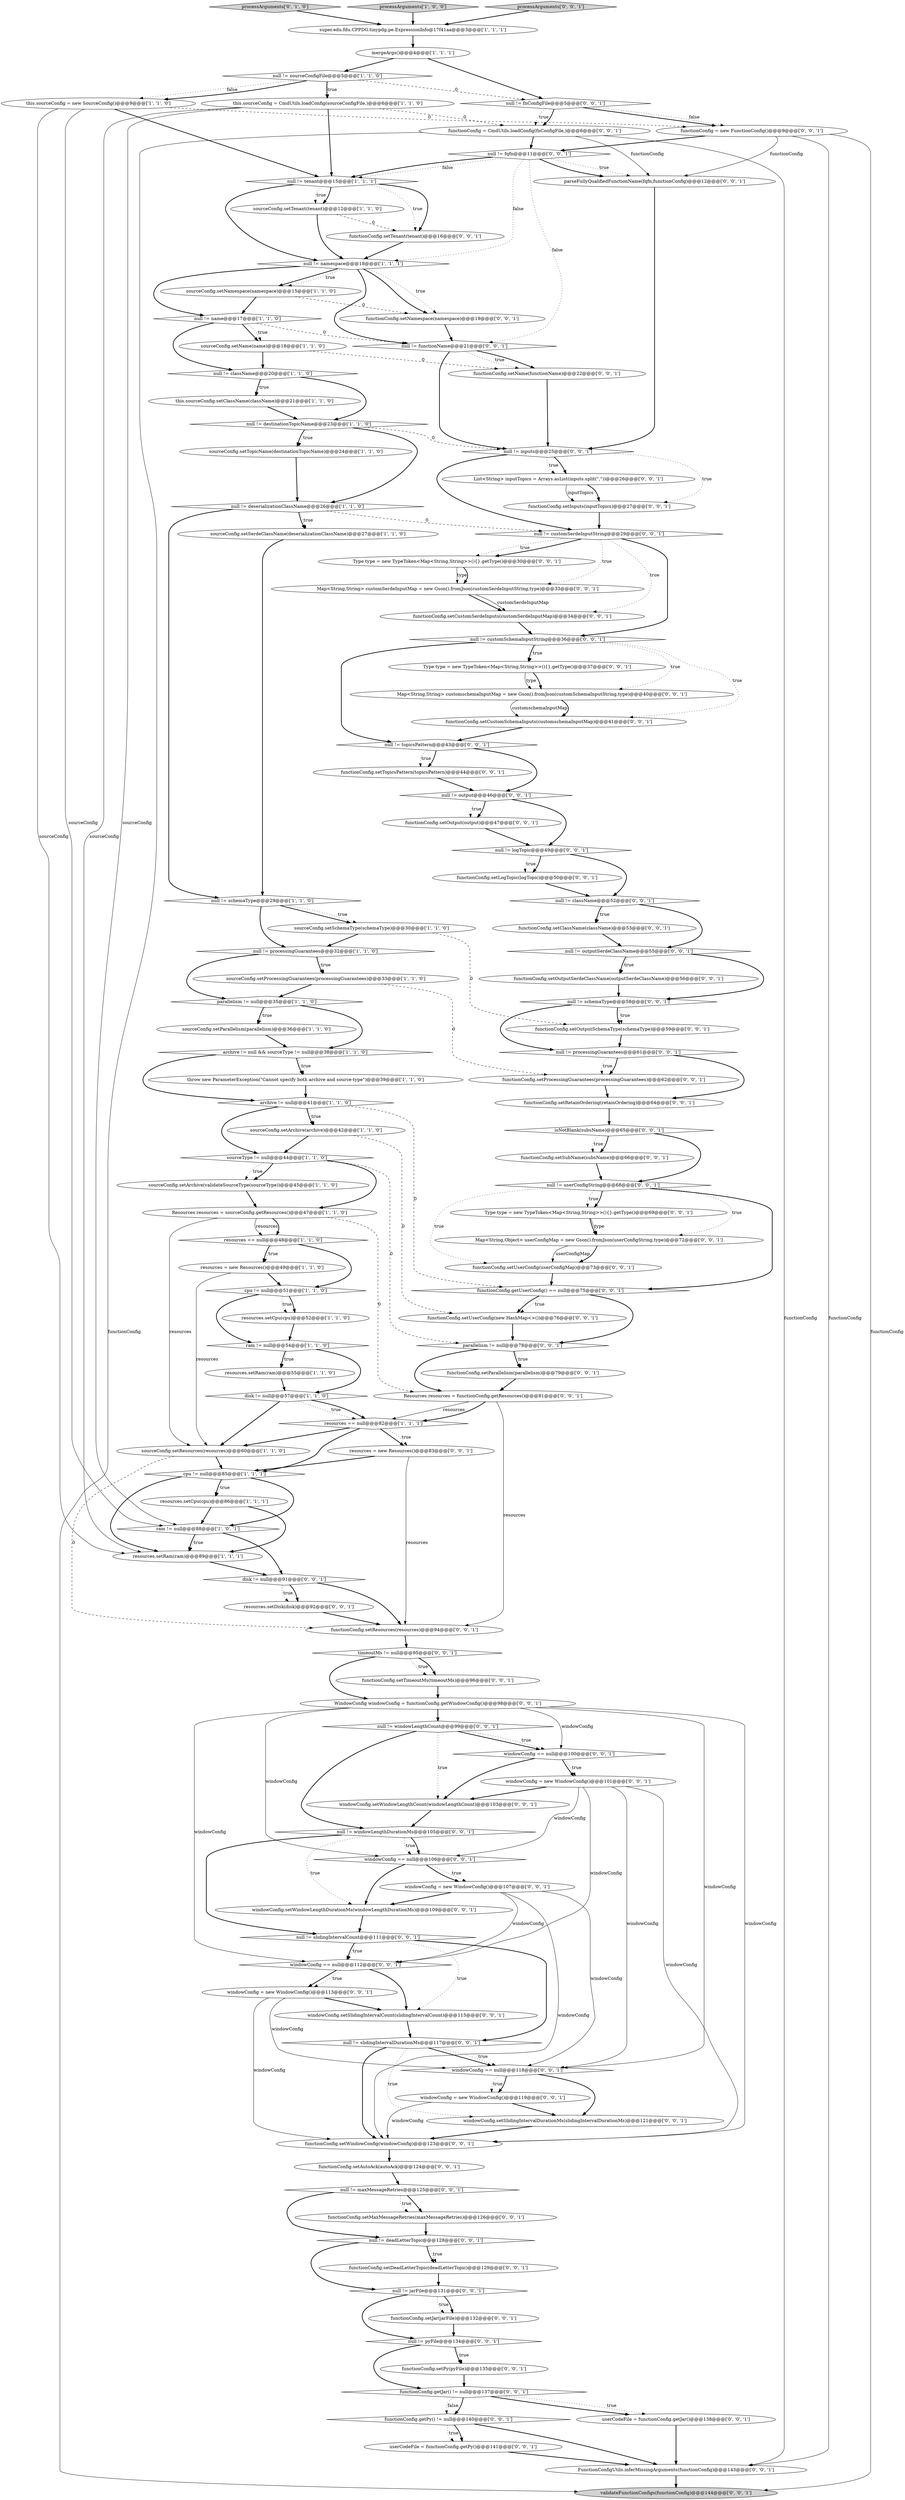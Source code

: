digraph {
64 [style = filled, label = "windowConfig == null@@@112@@@['0', '0', '1']", fillcolor = white, shape = diamond image = "AAA0AAABBB3BBB"];
3 [style = filled, label = "sourceConfig.setName(name)@@@18@@@['1', '1', '0']", fillcolor = white, shape = ellipse image = "AAA0AAABBB1BBB"];
120 [style = filled, label = "functionConfig.setTenant(tenant)@@@16@@@['0', '0', '1']", fillcolor = white, shape = ellipse image = "AAA0AAABBB3BBB"];
15 [style = filled, label = "resources == null@@@82@@@['1', '1', '1']", fillcolor = white, shape = diamond image = "AAA0AAABBB1BBB"];
61 [style = filled, label = "functionConfig = CmdUtils.loadConfig(fnConfigFile,)@@@6@@@['0', '0', '1']", fillcolor = white, shape = ellipse image = "AAA0AAABBB3BBB"];
96 [style = filled, label = "null != functionName@@@21@@@['0', '0', '1']", fillcolor = white, shape = diamond image = "AAA0AAABBB3BBB"];
44 [style = filled, label = "processArguments['0', '1', '0']", fillcolor = lightgray, shape = diamond image = "AAA0AAABBB2BBB"];
41 [style = filled, label = "resources = new Resources()@@@49@@@['1', '1', '0']", fillcolor = white, shape = ellipse image = "AAA0AAABBB1BBB"];
85 [style = filled, label = "functionConfig.setOutput(output)@@@47@@@['0', '0', '1']", fillcolor = white, shape = ellipse image = "AAA0AAABBB3BBB"];
21 [style = filled, label = "sourceConfig.setProcessingGuarantees(processingGuarantees)@@@33@@@['1', '1', '0']", fillcolor = white, shape = ellipse image = "AAA0AAABBB1BBB"];
97 [style = filled, label = "functionConfig.setPy(pyFile)@@@135@@@['0', '0', '1']", fillcolor = white, shape = ellipse image = "AAA0AAABBB3BBB"];
25 [style = filled, label = "sourceConfig.setSerdeClassName(deserializationClassName)@@@27@@@['1', '1', '0']", fillcolor = white, shape = ellipse image = "AAA0AAABBB1BBB"];
74 [style = filled, label = "functionConfig.setWindowConfig(windowConfig)@@@123@@@['0', '0', '1']", fillcolor = white, shape = ellipse image = "AAA0AAABBB3BBB"];
68 [style = filled, label = "parallelism != null@@@78@@@['0', '0', '1']", fillcolor = white, shape = diamond image = "AAA0AAABBB3BBB"];
89 [style = filled, label = "null != jarFile@@@131@@@['0', '0', '1']", fillcolor = white, shape = diamond image = "AAA0AAABBB3BBB"];
17 [style = filled, label = "disk != null@@@57@@@['1', '1', '0']", fillcolor = white, shape = diamond image = "AAA0AAABBB1BBB"];
67 [style = filled, label = "Type type = new TypeToken<Map<String,String>>(){}.getType()@@@30@@@['0', '0', '1']", fillcolor = white, shape = ellipse image = "AAA0AAABBB3BBB"];
50 [style = filled, label = "Map<String,String> customSerdeInputMap = new Gson().fromJson(customSerdeInputString,type)@@@33@@@['0', '0', '1']", fillcolor = white, shape = ellipse image = "AAA0AAABBB3BBB"];
18 [style = filled, label = "ram != null@@@88@@@['1', '0', '1']", fillcolor = white, shape = diamond image = "AAA0AAABBB1BBB"];
81 [style = filled, label = "functionConfig.setMaxMessageRetries(maxMessageRetries)@@@126@@@['0', '0', '1']", fillcolor = white, shape = ellipse image = "AAA0AAABBB3BBB"];
128 [style = filled, label = "windowConfig == null@@@106@@@['0', '0', '1']", fillcolor = white, shape = diamond image = "AAA0AAABBB3BBB"];
82 [style = filled, label = "functionConfig.getJar() != null@@@137@@@['0', '0', '1']", fillcolor = white, shape = diamond image = "AAA0AAABBB3BBB"];
113 [style = filled, label = "Resources resources = functionConfig.getResources()@@@81@@@['0', '0', '1']", fillcolor = white, shape = ellipse image = "AAA0AAABBB3BBB"];
55 [style = filled, label = "windowConfig = new WindowConfig()@@@113@@@['0', '0', '1']", fillcolor = white, shape = ellipse image = "AAA0AAABBB3BBB"];
48 [style = filled, label = "validateFunctionConfigs(functionConfig)@@@144@@@['0', '0', '1']", fillcolor = lightgray, shape = ellipse image = "AAA0AAABBB3BBB"];
34 [style = filled, label = "sourceConfig.setParallelism(parallelism)@@@36@@@['1', '1', '0']", fillcolor = white, shape = ellipse image = "AAA0AAABBB1BBB"];
126 [style = filled, label = "null != pyFile@@@134@@@['0', '0', '1']", fillcolor = white, shape = diamond image = "AAA0AAABBB3BBB"];
23 [style = filled, label = "resources.setRam(ram)@@@55@@@['1', '1', '0']", fillcolor = white, shape = ellipse image = "AAA0AAABBB1BBB"];
87 [style = filled, label = "functionConfig.setOutputSerdeClassName(outputSerdeClassName)@@@56@@@['0', '0', '1']", fillcolor = white, shape = ellipse image = "AAA0AAABBB3BBB"];
95 [style = filled, label = "disk != null@@@91@@@['0', '0', '1']", fillcolor = white, shape = diamond image = "AAA0AAABBB3BBB"];
53 [style = filled, label = "null != slidingIntervalCount@@@111@@@['0', '0', '1']", fillcolor = white, shape = diamond image = "AAA0AAABBB3BBB"];
39 [style = filled, label = "this.sourceConfig = CmdUtils.loadConfig(sourceConfigFile,)@@@6@@@['1', '1', '0']", fillcolor = white, shape = ellipse image = "AAA0AAABBB1BBB"];
5 [style = filled, label = "this.sourceConfig = new SourceConfig()@@@9@@@['1', '1', '0']", fillcolor = white, shape = ellipse image = "AAA0AAABBB1BBB"];
92 [style = filled, label = "null != windowLengthCount@@@99@@@['0', '0', '1']", fillcolor = white, shape = diamond image = "AAA0AAABBB3BBB"];
99 [style = filled, label = "null != logTopic@@@49@@@['0', '0', '1']", fillcolor = white, shape = diamond image = "AAA0AAABBB3BBB"];
105 [style = filled, label = "windowConfig.setWindowLengthDurationMs(windowLengthDurationMs)@@@109@@@['0', '0', '1']", fillcolor = white, shape = ellipse image = "AAA0AAABBB3BBB"];
116 [style = filled, label = "Type type = new TypeToken<Map<String,String>>(){}.getType()@@@69@@@['0', '0', '1']", fillcolor = white, shape = ellipse image = "AAA0AAABBB3BBB"];
43 [style = filled, label = "archive != null && sourceType != null@@@38@@@['1', '1', '0']", fillcolor = white, shape = diamond image = "AAA0AAABBB1BBB"];
28 [style = filled, label = "resources.setCpu(cpu)@@@52@@@['1', '1', '0']", fillcolor = white, shape = ellipse image = "AAA0AAABBB1BBB"];
91 [style = filled, label = "functionConfig.setClassName(className)@@@53@@@['0', '0', '1']", fillcolor = white, shape = ellipse image = "AAA0AAABBB3BBB"];
14 [style = filled, label = "Resources resources = sourceConfig.getResources()@@@47@@@['1', '1', '0']", fillcolor = white, shape = ellipse image = "AAA0AAABBB1BBB"];
22 [style = filled, label = "ram != null@@@54@@@['1', '1', '0']", fillcolor = white, shape = diamond image = "AAA0AAABBB1BBB"];
2 [style = filled, label = "cpu != null@@@51@@@['1', '1', '0']", fillcolor = white, shape = diamond image = "AAA0AAABBB1BBB"];
19 [style = filled, label = "null != destinationTopicName@@@23@@@['1', '1', '0']", fillcolor = white, shape = diamond image = "AAA0AAABBB1BBB"];
33 [style = filled, label = "parallelism != null@@@35@@@['1', '1', '0']", fillcolor = white, shape = diamond image = "AAA0AAABBB1BBB"];
112 [style = filled, label = "null != outputSerdeClassName@@@55@@@['0', '0', '1']", fillcolor = white, shape = diamond image = "AAA0AAABBB3BBB"];
54 [style = filled, label = "functionConfig.setInputs(inputTopics)@@@27@@@['0', '0', '1']", fillcolor = white, shape = ellipse image = "AAA0AAABBB3BBB"];
84 [style = filled, label = "null != fnConfigFile@@@5@@@['0', '0', '1']", fillcolor = white, shape = diamond image = "AAA0AAABBB3BBB"];
115 [style = filled, label = "null != output@@@46@@@['0', '0', '1']", fillcolor = white, shape = diamond image = "AAA0AAABBB3BBB"];
35 [style = filled, label = "super.edu.fdu.CPPDG.tinypdg.pe.ExpressionInfo@17f41aa@@@3@@@['1', '1', '1']", fillcolor = white, shape = ellipse image = "AAA0AAABBB1BBB"];
63 [style = filled, label = "functionConfig.setCustomSerdeInputs(customSerdeInputMap)@@@34@@@['0', '0', '1']", fillcolor = white, shape = ellipse image = "AAA0AAABBB3BBB"];
80 [style = filled, label = "null != windowLengthDurationMs@@@105@@@['0', '0', '1']", fillcolor = white, shape = diamond image = "AAA0AAABBB3BBB"];
10 [style = filled, label = "sourceConfig.setResources(resources)@@@60@@@['1', '1', '0']", fillcolor = white, shape = ellipse image = "AAA0AAABBB1BBB"];
11 [style = filled, label = "null != tenant@@@15@@@['1', '1', '1']", fillcolor = white, shape = diamond image = "AAA0AAABBB1BBB"];
124 [style = filled, label = "null != inputs@@@25@@@['0', '0', '1']", fillcolor = white, shape = diamond image = "AAA0AAABBB3BBB"];
8 [style = filled, label = "sourceConfig.setTenant(tenant)@@@12@@@['1', '1', '0']", fillcolor = white, shape = ellipse image = "AAA0AAABBB1BBB"];
27 [style = filled, label = "processArguments['1', '0', '0']", fillcolor = lightgray, shape = diamond image = "AAA0AAABBB1BBB"];
129 [style = filled, label = "resources = new Resources()@@@83@@@['0', '0', '1']", fillcolor = white, shape = ellipse image = "AAA0AAABBB3BBB"];
122 [style = filled, label = "null != processingGuarantees@@@61@@@['0', '0', '1']", fillcolor = white, shape = diamond image = "AAA0AAABBB3BBB"];
90 [style = filled, label = "parseFullyQualifiedFunctionName(fqfn,functionConfig)@@@12@@@['0', '0', '1']", fillcolor = white, shape = ellipse image = "AAA0AAABBB3BBB"];
66 [style = filled, label = "Map<String,String> customschemaInputMap = new Gson().fromJson(customSchemaInputString,type)@@@40@@@['0', '0', '1']", fillcolor = white, shape = ellipse image = "AAA0AAABBB3BBB"];
32 [style = filled, label = "resources.setCpu(cpu)@@@86@@@['1', '1', '1']", fillcolor = white, shape = ellipse image = "AAA0AAABBB1BBB"];
123 [style = filled, label = "functionConfig.setUserConfig(userConfigMap)@@@73@@@['0', '0', '1']", fillcolor = white, shape = ellipse image = "AAA0AAABBB3BBB"];
104 [style = filled, label = "windowConfig == null@@@100@@@['0', '0', '1']", fillcolor = white, shape = diamond image = "AAA0AAABBB3BBB"];
6 [style = filled, label = "mergeArgs()@@@4@@@['1', '1', '1']", fillcolor = white, shape = ellipse image = "AAA0AAABBB1BBB"];
103 [style = filled, label = "null != className@@@52@@@['0', '0', '1']", fillcolor = white, shape = diamond image = "AAA0AAABBB3BBB"];
42 [style = filled, label = "null != namespace@@@18@@@['1', '1', '1']", fillcolor = white, shape = diamond image = "AAA0AAABBB1BBB"];
75 [style = filled, label = "functionConfig.setNamespace(namespace)@@@19@@@['0', '0', '1']", fillcolor = white, shape = ellipse image = "AAA0AAABBB3BBB"];
47 [style = filled, label = "functionConfig.setDeadLetterTopic(deadLetterTopic)@@@129@@@['0', '0', '1']", fillcolor = white, shape = ellipse image = "AAA0AAABBB3BBB"];
20 [style = filled, label = "null != processingGuarantees@@@32@@@['1', '1', '0']", fillcolor = white, shape = diamond image = "AAA0AAABBB1BBB"];
73 [style = filled, label = "null != schemaType@@@58@@@['0', '0', '1']", fillcolor = white, shape = diamond image = "AAA0AAABBB3BBB"];
119 [style = filled, label = "null != topicsPattern@@@43@@@['0', '0', '1']", fillcolor = white, shape = diamond image = "AAA0AAABBB3BBB"];
118 [style = filled, label = "Type type = new TypeToken<Map<String,String>>(){}.getType()@@@37@@@['0', '0', '1']", fillcolor = white, shape = ellipse image = "AAA0AAABBB3BBB"];
9 [style = filled, label = "sourceConfig.setArchive(archive)@@@42@@@['1', '1', '0']", fillcolor = white, shape = ellipse image = "AAA0AAABBB1BBB"];
31 [style = filled, label = "sourceConfig.setArchive(validateSourceType(sourceType))@@@45@@@['1', '1', '0']", fillcolor = white, shape = ellipse image = "AAA0AAABBB1BBB"];
46 [style = filled, label = "functionConfig.getPy() != null@@@140@@@['0', '0', '1']", fillcolor = white, shape = diamond image = "AAA0AAABBB3BBB"];
121 [style = filled, label = "userCodeFile = functionConfig.getPy()@@@141@@@['0', '0', '1']", fillcolor = white, shape = ellipse image = "AAA0AAABBB3BBB"];
57 [style = filled, label = "functionConfig.setLogTopic(logTopic)@@@50@@@['0', '0', '1']", fillcolor = white, shape = ellipse image = "AAA0AAABBB3BBB"];
110 [style = filled, label = "windowConfig = new WindowConfig()@@@119@@@['0', '0', '1']", fillcolor = white, shape = ellipse image = "AAA0AAABBB3BBB"];
117 [style = filled, label = "functionConfig.setTopicsPattern(topicsPattern)@@@44@@@['0', '0', '1']", fillcolor = white, shape = ellipse image = "AAA0AAABBB3BBB"];
100 [style = filled, label = "functionConfig.setParallelism(parallelism)@@@79@@@['0', '0', '1']", fillcolor = white, shape = ellipse image = "AAA0AAABBB3BBB"];
106 [style = filled, label = "functionConfig.setUserConfig(new HashMap<>())@@@76@@@['0', '0', '1']", fillcolor = white, shape = ellipse image = "AAA0AAABBB3BBB"];
1 [style = filled, label = "null != schemaType@@@29@@@['1', '1', '0']", fillcolor = white, shape = diamond image = "AAA0AAABBB1BBB"];
127 [style = filled, label = "processArguments['0', '0', '1']", fillcolor = lightgray, shape = diamond image = "AAA0AAABBB3BBB"];
72 [style = filled, label = "functionConfig = new FunctionConfig()@@@9@@@['0', '0', '1']", fillcolor = white, shape = ellipse image = "AAA0AAABBB3BBB"];
65 [style = filled, label = "List<String> inputTopics = Arrays.asList(inputs.split(\",\"))@@@26@@@['0', '0', '1']", fillcolor = white, shape = ellipse image = "AAA0AAABBB3BBB"];
108 [style = filled, label = "functionConfig.setProcessingGuarantees(processingGuarantees)@@@62@@@['0', '0', '1']", fillcolor = white, shape = ellipse image = "AAA0AAABBB3BBB"];
4 [style = filled, label = "sourceConfig.setNamespace(namespace)@@@15@@@['1', '1', '0']", fillcolor = white, shape = ellipse image = "AAA0AAABBB1BBB"];
45 [style = filled, label = "functionConfig.setSubName(subsName)@@@66@@@['0', '0', '1']", fillcolor = white, shape = ellipse image = "AAA0AAABBB3BBB"];
78 [style = filled, label = "null != userConfigString@@@68@@@['0', '0', '1']", fillcolor = white, shape = diamond image = "AAA0AAABBB3BBB"];
109 [style = filled, label = "functionConfig.setRetainOrdering(retainOrdering)@@@64@@@['0', '0', '1']", fillcolor = white, shape = ellipse image = "AAA0AAABBB3BBB"];
125 [style = filled, label = "WindowConfig windowConfig = functionConfig.getWindowConfig()@@@98@@@['0', '0', '1']", fillcolor = white, shape = ellipse image = "AAA0AAABBB3BBB"];
107 [style = filled, label = "null != slidingIntervalDurationMs@@@117@@@['0', '0', '1']", fillcolor = white, shape = diamond image = "AAA0AAABBB3BBB"];
101 [style = filled, label = "null != customSchemaInputString@@@36@@@['0', '0', '1']", fillcolor = white, shape = diamond image = "AAA0AAABBB3BBB"];
49 [style = filled, label = "functionConfig.setAutoAck(autoAck)@@@124@@@['0', '0', '1']", fillcolor = white, shape = ellipse image = "AAA0AAABBB3BBB"];
71 [style = filled, label = "null != customSerdeInputString@@@29@@@['0', '0', '1']", fillcolor = white, shape = diamond image = "AAA0AAABBB3BBB"];
79 [style = filled, label = "FunctionConfigUtils.inferMissingArguments(functionConfig)@@@143@@@['0', '0', '1']", fillcolor = white, shape = ellipse image = "AAA0AAABBB3BBB"];
111 [style = filled, label = "functionConfig.setJar(jarFile)@@@132@@@['0', '0', '1']", fillcolor = white, shape = ellipse image = "AAA0AAABBB3BBB"];
98 [style = filled, label = "null != deadLetterTopic@@@128@@@['0', '0', '1']", fillcolor = white, shape = diamond image = "AAA0AAABBB3BBB"];
52 [style = filled, label = "null != maxMessageRetries@@@125@@@['0', '0', '1']", fillcolor = white, shape = diamond image = "AAA0AAABBB3BBB"];
114 [style = filled, label = "functionConfig.setName(functionName)@@@22@@@['0', '0', '1']", fillcolor = white, shape = ellipse image = "AAA0AAABBB3BBB"];
29 [style = filled, label = "null != name@@@17@@@['1', '1', '0']", fillcolor = white, shape = diamond image = "AAA0AAABBB1BBB"];
62 [style = filled, label = "Map<String,Object> userConfigMap = new Gson().fromJson(userConfigString,type)@@@72@@@['0', '0', '1']", fillcolor = white, shape = ellipse image = "AAA0AAABBB3BBB"];
36 [style = filled, label = "sourceType != null@@@44@@@['1', '1', '0']", fillcolor = white, shape = diamond image = "AAA0AAABBB1BBB"];
0 [style = filled, label = "null != deserializationClassName@@@26@@@['1', '1', '0']", fillcolor = white, shape = diamond image = "AAA0AAABBB1BBB"];
102 [style = filled, label = "resources.setDisk(disk)@@@92@@@['0', '0', '1']", fillcolor = white, shape = ellipse image = "AAA0AAABBB3BBB"];
69 [style = filled, label = "windowConfig.setSlidingIntervalCount(slidingIntervalCount)@@@115@@@['0', '0', '1']", fillcolor = white, shape = ellipse image = "AAA0AAABBB3BBB"];
70 [style = filled, label = "windowConfig.setSlidingIntervalDurationMs(slidingIntervalDurationMs)@@@121@@@['0', '0', '1']", fillcolor = white, shape = ellipse image = "AAA0AAABBB3BBB"];
12 [style = filled, label = "sourceConfig.setSchemaType(schemaType)@@@30@@@['1', '1', '0']", fillcolor = white, shape = ellipse image = "AAA0AAABBB1BBB"];
51 [style = filled, label = "null != fqfn@@@11@@@['0', '0', '1']", fillcolor = white, shape = diamond image = "AAA0AAABBB3BBB"];
76 [style = filled, label = "windowConfig.setWindowLengthCount(windowLengthCount)@@@103@@@['0', '0', '1']", fillcolor = white, shape = ellipse image = "AAA0AAABBB3BBB"];
58 [style = filled, label = "functionConfig.setOutputSchemaType(schemaType)@@@59@@@['0', '0', '1']", fillcolor = white, shape = ellipse image = "AAA0AAABBB3BBB"];
7 [style = filled, label = "sourceConfig.setTopicName(destinationTopicName)@@@24@@@['1', '1', '0']", fillcolor = white, shape = ellipse image = "AAA0AAABBB1BBB"];
77 [style = filled, label = "isNotBlank(subsName)@@@65@@@['0', '0', '1']", fillcolor = white, shape = diamond image = "AAA0AAABBB3BBB"];
24 [style = filled, label = "archive != null@@@41@@@['1', '1', '0']", fillcolor = white, shape = diamond image = "AAA0AAABBB1BBB"];
37 [style = filled, label = "resources.setRam(ram)@@@89@@@['1', '1', '1']", fillcolor = white, shape = ellipse image = "AAA0AAABBB1BBB"];
88 [style = filled, label = "timeoutMs != null@@@95@@@['0', '0', '1']", fillcolor = white, shape = diamond image = "AAA0AAABBB3BBB"];
38 [style = filled, label = "cpu != null@@@85@@@['1', '1', '1']", fillcolor = white, shape = diamond image = "AAA0AAABBB1BBB"];
94 [style = filled, label = "functionConfig.setCustomSchemaInputs(customschemaInputMap)@@@41@@@['0', '0', '1']", fillcolor = white, shape = ellipse image = "AAA0AAABBB3BBB"];
30 [style = filled, label = "null != sourceConfigFile@@@5@@@['1', '1', '0']", fillcolor = white, shape = diamond image = "AAA0AAABBB1BBB"];
86 [style = filled, label = "functionConfig.setResources(resources)@@@94@@@['0', '0', '1']", fillcolor = white, shape = ellipse image = "AAA0AAABBB3BBB"];
56 [style = filled, label = "userCodeFile = functionConfig.getJar()@@@138@@@['0', '0', '1']", fillcolor = white, shape = ellipse image = "AAA0AAABBB3BBB"];
16 [style = filled, label = "this.sourceConfig.setClassName(className)@@@21@@@['1', '1', '0']", fillcolor = white, shape = ellipse image = "AAA0AAABBB1BBB"];
60 [style = filled, label = "functionConfig.setTimeoutMs(timeoutMs)@@@96@@@['0', '0', '1']", fillcolor = white, shape = ellipse image = "AAA0AAABBB3BBB"];
83 [style = filled, label = "windowConfig = new WindowConfig()@@@101@@@['0', '0', '1']", fillcolor = white, shape = ellipse image = "AAA0AAABBB3BBB"];
130 [style = filled, label = "windowConfig == null@@@118@@@['0', '0', '1']", fillcolor = white, shape = diamond image = "AAA0AAABBB3BBB"];
59 [style = filled, label = "functionConfig.getUserConfig() == null@@@75@@@['0', '0', '1']", fillcolor = white, shape = diamond image = "AAA0AAABBB3BBB"];
93 [style = filled, label = "windowConfig = new WindowConfig()@@@107@@@['0', '0', '1']", fillcolor = white, shape = ellipse image = "AAA0AAABBB3BBB"];
40 [style = filled, label = "null != className@@@20@@@['1', '1', '0']", fillcolor = white, shape = diamond image = "AAA0AAABBB1BBB"];
26 [style = filled, label = "resources == null@@@48@@@['1', '1', '0']", fillcolor = white, shape = diamond image = "AAA0AAABBB1BBB"];
13 [style = filled, label = "throw new ParameterException(\"Cannot specify both archive and source-type\")@@@39@@@['1', '1', '0']", fillcolor = white, shape = ellipse image = "AAA0AAABBB1BBB"];
104->83 [style = bold, label=""];
98->47 [style = bold, label=""];
113->86 [style = solid, label="resources"];
93->74 [style = solid, label="windowConfig"];
46->79 [style = bold, label=""];
66->94 [style = solid, label="customschemaInputMap"];
116->62 [style = solid, label="type"];
26->2 [style = bold, label=""];
59->68 [style = bold, label=""];
11->120 [style = bold, label=""];
20->21 [style = dotted, label="true"];
71->67 [style = bold, label=""];
107->130 [style = bold, label=""];
56->79 [style = bold, label=""];
103->91 [style = dotted, label="true"];
18->37 [style = dotted, label="true"];
78->116 [style = dotted, label="true"];
74->49 [style = bold, label=""];
88->60 [style = dotted, label="true"];
32->37 [style = bold, label=""];
92->104 [style = bold, label=""];
30->39 [style = dotted, label="true"];
33->34 [style = bold, label=""];
50->63 [style = bold, label=""];
14->26 [style = solid, label="resources"];
6->84 [style = bold, label=""];
94->119 [style = bold, label=""];
29->96 [style = dashed, label="0"];
19->0 [style = bold, label=""];
119->117 [style = bold, label=""];
0->25 [style = bold, label=""];
54->71 [style = bold, label=""];
13->24 [style = bold, label=""];
109->77 [style = bold, label=""];
88->125 [style = bold, label=""];
95->102 [style = bold, label=""];
52->81 [style = bold, label=""];
97->82 [style = bold, label=""];
92->104 [style = dotted, label="true"];
96->114 [style = dotted, label="true"];
65->54 [style = bold, label=""];
25->1 [style = bold, label=""];
105->53 [style = bold, label=""];
9->36 [style = bold, label=""];
28->22 [style = bold, label=""];
15->129 [style = bold, label=""];
2->28 [style = dotted, label="true"];
123->59 [style = bold, label=""];
17->15 [style = dotted, label="true"];
52->81 [style = dotted, label="true"];
66->94 [style = bold, label=""];
0->71 [style = dashed, label="0"];
42->75 [style = bold, label=""];
40->16 [style = bold, label=""];
40->16 [style = dotted, label="true"];
7->0 [style = bold, label=""];
115->99 [style = bold, label=""];
37->95 [style = bold, label=""];
51->96 [style = dotted, label="false"];
104->83 [style = dotted, label="true"];
61->48 [style = solid, label="functionConfig"];
30->84 [style = dashed, label="0"];
126->97 [style = dotted, label="true"];
49->52 [style = bold, label=""];
71->63 [style = dotted, label="true"];
110->70 [style = bold, label=""];
92->76 [style = dotted, label="true"];
130->110 [style = dotted, label="true"];
117->115 [style = bold, label=""];
83->76 [style = bold, label=""];
19->7 [style = bold, label=""];
112->87 [style = dotted, label="true"];
68->100 [style = bold, label=""];
53->64 [style = dotted, label="true"];
10->38 [style = bold, label=""];
108->109 [style = bold, label=""];
92->80 [style = bold, label=""];
51->42 [style = dotted, label="false"];
103->112 [style = bold, label=""];
73->58 [style = bold, label=""];
3->40 [style = bold, label=""];
80->53 [style = bold, label=""];
111->126 [style = bold, label=""];
93->105 [style = bold, label=""];
35->6 [style = bold, label=""];
124->54 [style = dotted, label="true"];
119->117 [style = dotted, label="true"];
72->90 [style = solid, label="functionConfig"];
21->108 [style = dashed, label="0"];
112->87 [style = bold, label=""];
83->128 [style = solid, label="windowConfig"];
101->66 [style = dotted, label="true"];
9->106 [style = dashed, label="0"];
128->93 [style = dotted, label="true"];
8->42 [style = bold, label=""];
15->38 [style = bold, label=""];
38->18 [style = bold, label=""];
114->124 [style = bold, label=""];
55->130 [style = solid, label="windowConfig"];
1->12 [style = bold, label=""];
36->31 [style = dotted, label="true"];
72->51 [style = bold, label=""];
71->50 [style = dotted, label="true"];
122->108 [style = bold, label=""];
80->128 [style = dotted, label="true"];
110->74 [style = solid, label="windowConfig"];
103->91 [style = bold, label=""];
51->11 [style = bold, label=""];
119->115 [style = bold, label=""];
22->17 [style = bold, label=""];
80->128 [style = bold, label=""];
59->106 [style = bold, label=""];
124->65 [style = bold, label=""];
55->69 [style = bold, label=""];
2->28 [style = bold, label=""];
99->57 [style = bold, label=""];
75->96 [style = bold, label=""];
101->119 [style = bold, label=""];
118->66 [style = bold, label=""];
128->105 [style = bold, label=""];
64->55 [style = dotted, label="true"];
89->111 [style = dotted, label="true"];
39->61 [style = dashed, label="0"];
124->71 [style = bold, label=""];
125->92 [style = bold, label=""];
116->62 [style = bold, label=""];
107->130 [style = dotted, label="true"];
17->15 [style = bold, label=""];
71->101 [style = bold, label=""];
64->55 [style = bold, label=""];
68->100 [style = dotted, label="true"];
36->14 [style = bold, label=""];
84->72 [style = bold, label=""];
5->72 [style = dashed, label="0"];
12->20 [style = bold, label=""];
24->59 [style = dashed, label="0"];
130->110 [style = bold, label=""];
104->76 [style = bold, label=""];
122->108 [style = dotted, label="true"];
51->11 [style = dotted, label="false"];
126->82 [style = bold, label=""];
125->64 [style = solid, label="windowConfig"];
129->38 [style = bold, label=""];
26->41 [style = bold, label=""];
89->126 [style = bold, label=""];
14->10 [style = solid, label="resources"];
31->14 [style = bold, label=""];
121->79 [style = bold, label=""];
89->111 [style = bold, label=""];
52->98 [style = bold, label=""];
42->29 [style = bold, label=""];
78->62 [style = dotted, label="true"];
14->113 [style = dashed, label="0"];
39->11 [style = bold, label=""];
58->122 [style = bold, label=""];
61->51 [style = bold, label=""];
50->63 [style = solid, label="customSerdeInputMap"];
77->45 [style = bold, label=""];
82->56 [style = dotted, label="true"];
22->23 [style = dotted, label="true"];
78->116 [style = bold, label=""];
29->3 [style = bold, label=""];
78->59 [style = bold, label=""];
99->57 [style = dotted, label="true"];
67->50 [style = solid, label="type"];
45->78 [style = bold, label=""];
11->120 [style = dotted, label="true"];
53->69 [style = dotted, label="true"];
21->33 [style = bold, label=""];
67->50 [style = bold, label=""];
42->4 [style = bold, label=""];
41->2 [style = bold, label=""];
46->121 [style = dotted, label="true"];
16->19 [style = bold, label=""];
83->130 [style = solid, label="windowConfig"];
85->99 [style = bold, label=""];
99->103 [style = bold, label=""];
38->37 [style = bold, label=""];
64->69 [style = bold, label=""];
115->85 [style = dotted, label="true"];
43->13 [style = bold, label=""];
101->118 [style = bold, label=""];
87->73 [style = bold, label=""];
77->45 [style = dotted, label="true"];
73->58 [style = dotted, label="true"];
80->105 [style = dotted, label="true"];
59->106 [style = dotted, label="true"];
120->42 [style = bold, label=""];
96->114 [style = bold, label=""];
90->124 [style = bold, label=""];
82->46 [style = bold, label=""];
46->121 [style = bold, label=""];
88->60 [style = bold, label=""];
128->93 [style = bold, label=""];
73->122 [style = bold, label=""];
70->74 [style = bold, label=""];
61->90 [style = solid, label="functionConfig"];
24->9 [style = dotted, label="true"];
11->8 [style = bold, label=""];
18->95 [style = bold, label=""];
5->37 [style = solid, label="sourceConfig"];
62->123 [style = solid, label="userConfigMap"];
83->64 [style = solid, label="windowConfig"];
1->12 [style = dotted, label="true"];
81->98 [style = bold, label=""];
33->34 [style = dotted, label="true"];
5->18 [style = solid, label="sourceConfig"];
69->107 [style = bold, label=""];
61->79 [style = solid, label="functionConfig"];
24->9 [style = bold, label=""];
113->15 [style = solid, label="resources"];
34->43 [style = bold, label=""];
39->18 [style = solid, label="sourceConfig"];
23->17 [style = bold, label=""];
78->123 [style = dotted, label="true"];
83->74 [style = solid, label="windowConfig"];
36->68 [style = dashed, label="0"];
107->70 [style = dotted, label="true"];
15->10 [style = bold, label=""];
93->130 [style = solid, label="windowConfig"];
6->30 [style = bold, label=""];
43->24 [style = bold, label=""];
33->43 [style = bold, label=""];
20->33 [style = bold, label=""];
57->103 [style = bold, label=""];
127->35 [style = bold, label=""];
29->40 [style = bold, label=""];
30->39 [style = bold, label=""];
84->72 [style = dotted, label="false"];
126->97 [style = bold, label=""];
19->124 [style = dashed, label="0"];
96->124 [style = bold, label=""];
51->90 [style = bold, label=""];
125->128 [style = solid, label="windowConfig"];
38->32 [style = bold, label=""];
42->96 [style = bold, label=""];
0->25 [style = dotted, label="true"];
63->101 [style = bold, label=""];
30->5 [style = dotted, label="false"];
72->48 [style = solid, label="functionConfig"];
86->88 [style = bold, label=""];
51->90 [style = dotted, label="true"];
101->118 [style = dotted, label="true"];
118->66 [style = solid, label="type"];
77->78 [style = bold, label=""];
130->70 [style = bold, label=""];
24->36 [style = bold, label=""];
39->37 [style = solid, label="sourceConfig"];
10->86 [style = dashed, label="0"];
102->86 [style = bold, label=""];
95->86 [style = bold, label=""];
106->68 [style = bold, label=""];
38->32 [style = dotted, label="true"];
53->64 [style = bold, label=""];
3->114 [style = dashed, label="0"];
62->123 [style = bold, label=""];
71->67 [style = dotted, label="true"];
76->80 [style = bold, label=""];
98->89 [style = bold, label=""];
4->75 [style = dashed, label="0"];
14->26 [style = bold, label=""];
19->7 [style = dotted, label="true"];
12->58 [style = dashed, label="0"];
0->1 [style = bold, label=""];
44->35 [style = bold, label=""];
95->102 [style = dotted, label="true"];
32->18 [style = bold, label=""];
27->35 [style = bold, label=""];
115->85 [style = bold, label=""];
42->4 [style = dotted, label="true"];
122->109 [style = bold, label=""];
41->10 [style = solid, label="resources"];
20->21 [style = bold, label=""];
91->112 [style = bold, label=""];
15->129 [style = dotted, label="true"];
11->8 [style = dotted, label="true"];
101->94 [style = dotted, label="true"];
129->86 [style = solid, label="resources"];
93->64 [style = solid, label="windowConfig"];
79->48 [style = bold, label=""];
107->74 [style = bold, label=""];
5->11 [style = bold, label=""];
11->42 [style = bold, label=""];
36->31 [style = bold, label=""];
55->74 [style = solid, label="windowConfig"];
82->46 [style = dotted, label="false"];
30->5 [style = bold, label=""];
2->22 [style = bold, label=""];
65->54 [style = solid, label="inputTopics"];
60->125 [style = bold, label=""];
124->65 [style = dotted, label="true"];
98->47 [style = dotted, label="true"];
113->15 [style = bold, label=""];
125->130 [style = solid, label="windowConfig"];
125->74 [style = solid, label="windowConfig"];
82->56 [style = bold, label=""];
84->61 [style = dotted, label="true"];
84->61 [style = bold, label=""];
18->37 [style = bold, label=""];
40->19 [style = bold, label=""];
53->107 [style = bold, label=""];
72->79 [style = solid, label="functionConfig"];
47->89 [style = bold, label=""];
22->23 [style = bold, label=""];
112->73 [style = bold, label=""];
125->104 [style = solid, label="windowConfig"];
1->20 [style = bold, label=""];
4->29 [style = bold, label=""];
8->120 [style = dashed, label="0"];
43->13 [style = dotted, label="true"];
29->3 [style = dotted, label="true"];
17->10 [style = bold, label=""];
100->113 [style = bold, label=""];
68->113 [style = bold, label=""];
26->41 [style = dotted, label="true"];
42->75 [style = dotted, label="true"];
}
